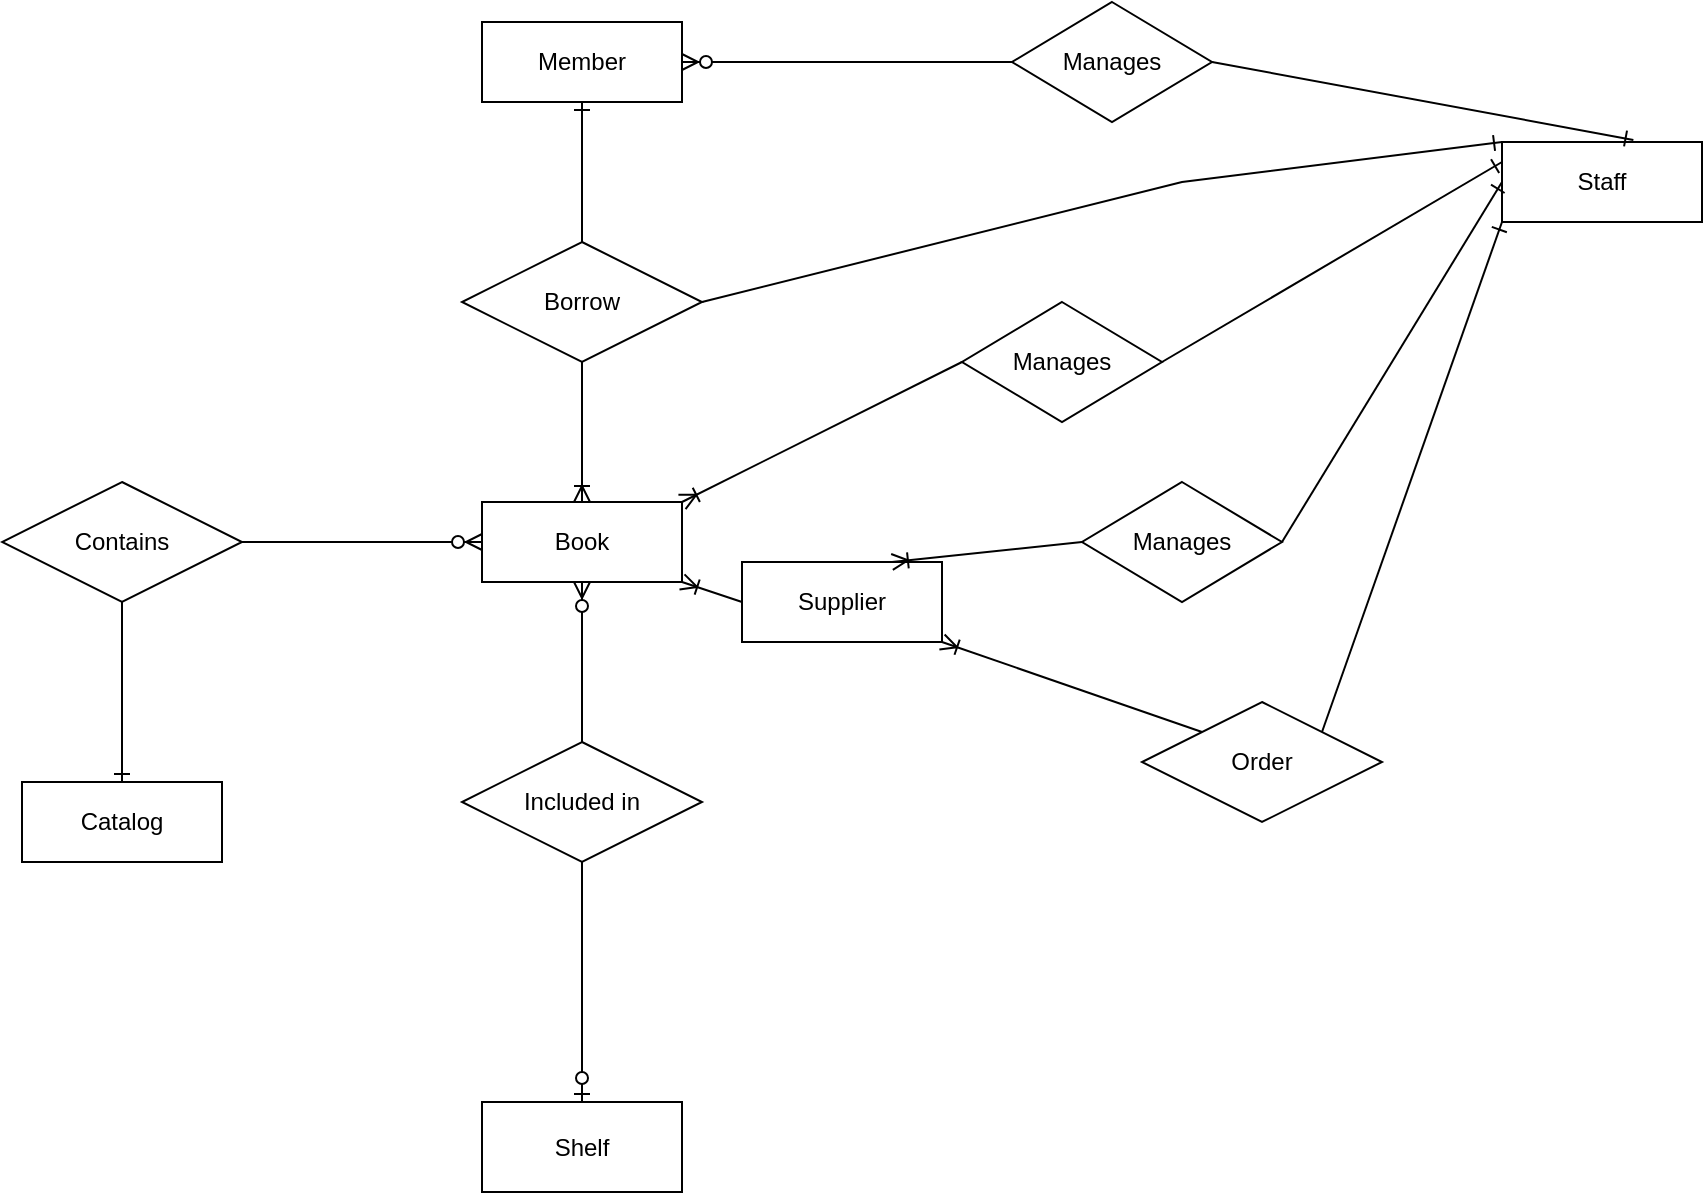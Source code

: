 <mxfile version="24.1.0" type="github">
  <diagram name="Page-1" id="MxsEjAnDp-UsrxhBr32G">
    <mxGraphModel dx="1864" dy="570" grid="1" gridSize="10" guides="1" tooltips="1" connect="1" arrows="1" fold="1" page="1" pageScale="1" pageWidth="850" pageHeight="1100" background="none" math="0" shadow="0">
      <root>
        <mxCell id="0" />
        <mxCell id="1" parent="0" />
        <mxCell id="Yl4wIURJnz0LVksq39Sc-1" value="Staff" style="whiteSpace=wrap;html=1;align=center;rounded=0;" vertex="1" parent="1">
          <mxGeometry x="570" y="240" width="100" height="40" as="geometry" />
        </mxCell>
        <mxCell id="Yl4wIURJnz0LVksq39Sc-2" value="Member" style="whiteSpace=wrap;html=1;align=center;rounded=0;" vertex="1" parent="1">
          <mxGeometry x="60" y="180" width="100" height="40" as="geometry" />
        </mxCell>
        <mxCell id="Yl4wIURJnz0LVksq39Sc-3" value="Shelf" style="whiteSpace=wrap;html=1;align=center;rounded=0;" vertex="1" parent="1">
          <mxGeometry x="60" y="720" width="100" height="45" as="geometry" />
        </mxCell>
        <mxCell id="Yl4wIURJnz0LVksq39Sc-4" value="Supplier" style="whiteSpace=wrap;html=1;align=center;rounded=0;" vertex="1" parent="1">
          <mxGeometry x="190" y="450" width="100" height="40" as="geometry" />
        </mxCell>
        <mxCell id="Yl4wIURJnz0LVksq39Sc-5" value="Book" style="whiteSpace=wrap;html=1;align=center;rounded=0;" vertex="1" parent="1">
          <mxGeometry x="60" y="420" width="100" height="40" as="geometry" />
        </mxCell>
        <mxCell id="Yl4wIURJnz0LVksq39Sc-7" value="Catalog" style="whiteSpace=wrap;html=1;align=center;rounded=0;" vertex="1" parent="1">
          <mxGeometry x="-170" y="560" width="100" height="40" as="geometry" />
        </mxCell>
        <mxCell id="Yl4wIURJnz0LVksq39Sc-9" value="Manages" style="shape=rhombus;perimeter=rhombusPerimeter;whiteSpace=wrap;html=1;align=center;rounded=0;" vertex="1" parent="1">
          <mxGeometry x="300" y="320" width="100" height="60" as="geometry" />
        </mxCell>
        <mxCell id="Yl4wIURJnz0LVksq39Sc-10" value="" style="fontSize=12;html=1;endArrow=ERone;endFill=1;rounded=0;exitX=1;exitY=0.5;exitDx=0;exitDy=0;" edge="1" parent="1" source="Yl4wIURJnz0LVksq39Sc-9">
          <mxGeometry width="100" height="100" relative="1" as="geometry">
            <mxPoint x="330" y="500" as="sourcePoint" />
            <mxPoint x="570" y="250" as="targetPoint" />
          </mxGeometry>
        </mxCell>
        <mxCell id="Yl4wIURJnz0LVksq39Sc-12" value="" style="fontSize=12;html=1;endArrow=ERoneToMany;rounded=0;exitX=0;exitY=0.5;exitDx=0;exitDy=0;entryX=1;entryY=0;entryDx=0;entryDy=0;" edge="1" parent="1" source="Yl4wIURJnz0LVksq39Sc-9" target="Yl4wIURJnz0LVksq39Sc-5">
          <mxGeometry width="100" height="100" relative="1" as="geometry">
            <mxPoint x="380" y="330" as="sourcePoint" />
            <mxPoint x="210" y="380" as="targetPoint" />
          </mxGeometry>
        </mxCell>
        <mxCell id="Yl4wIURJnz0LVksq39Sc-13" value="" style="fontSize=12;html=1;endArrow=ERoneToMany;rounded=0;exitX=0;exitY=0.5;exitDx=0;exitDy=0;entryX=0.75;entryY=0;entryDx=0;entryDy=0;" edge="1" parent="1" source="Yl4wIURJnz0LVksq39Sc-32" target="Yl4wIURJnz0LVksq39Sc-4">
          <mxGeometry width="100" height="100" relative="1" as="geometry">
            <mxPoint x="400" y="390" as="sourcePoint" />
            <mxPoint x="270" y="430" as="targetPoint" />
            <Array as="points" />
          </mxGeometry>
        </mxCell>
        <mxCell id="Yl4wIURJnz0LVksq39Sc-14" value="Borrow" style="shape=rhombus;perimeter=rhombusPerimeter;whiteSpace=wrap;html=1;align=center;rounded=0;" vertex="1" parent="1">
          <mxGeometry x="50" y="290" width="120" height="60" as="geometry" />
        </mxCell>
        <mxCell id="Yl4wIURJnz0LVksq39Sc-15" value="" style="fontSize=12;html=1;endArrow=ERone;endFill=1;rounded=0;exitX=0.5;exitY=0;exitDx=0;exitDy=0;entryX=0.5;entryY=1;entryDx=0;entryDy=0;" edge="1" parent="1" source="Yl4wIURJnz0LVksq39Sc-14" target="Yl4wIURJnz0LVksq39Sc-2">
          <mxGeometry width="100" height="100" relative="1" as="geometry">
            <mxPoint x="200" y="290" as="sourcePoint" />
            <mxPoint x="300" y="190" as="targetPoint" />
          </mxGeometry>
        </mxCell>
        <mxCell id="Yl4wIURJnz0LVksq39Sc-19" value="Included in" style="shape=rhombus;perimeter=rhombusPerimeter;whiteSpace=wrap;html=1;align=center;rounded=0;" vertex="1" parent="1">
          <mxGeometry x="50" y="540" width="120" height="60" as="geometry" />
        </mxCell>
        <mxCell id="Yl4wIURJnz0LVksq39Sc-23" value="Order" style="shape=rhombus;perimeter=rhombusPerimeter;whiteSpace=wrap;html=1;align=center;rounded=0;" vertex="1" parent="1">
          <mxGeometry x="390" y="520" width="120" height="60" as="geometry" />
        </mxCell>
        <mxCell id="Yl4wIURJnz0LVksq39Sc-24" value="" style="fontSize=12;html=1;endArrow=ERone;endFill=1;rounded=0;exitX=1;exitY=0;exitDx=0;exitDy=0;entryX=0;entryY=1;entryDx=0;entryDy=0;" edge="1" parent="1" source="Yl4wIURJnz0LVksq39Sc-23" target="Yl4wIURJnz0LVksq39Sc-1">
          <mxGeometry width="100" height="100" relative="1" as="geometry">
            <mxPoint x="480" y="580" as="sourcePoint" />
            <mxPoint x="580" y="480" as="targetPoint" />
          </mxGeometry>
        </mxCell>
        <mxCell id="Yl4wIURJnz0LVksq39Sc-25" value="" style="fontSize=12;html=1;endArrow=ERoneToMany;rounded=0;exitX=0;exitY=0;exitDx=0;exitDy=0;entryX=1;entryY=1;entryDx=0;entryDy=0;" edge="1" parent="1" source="Yl4wIURJnz0LVksq39Sc-23" target="Yl4wIURJnz0LVksq39Sc-4">
          <mxGeometry width="100" height="100" relative="1" as="geometry">
            <mxPoint x="250" y="580" as="sourcePoint" />
            <mxPoint x="350" y="480" as="targetPoint" />
          </mxGeometry>
        </mxCell>
        <mxCell id="Yl4wIURJnz0LVksq39Sc-26" value="Contains" style="shape=rhombus;perimeter=rhombusPerimeter;whiteSpace=wrap;html=1;align=center;rounded=0;" vertex="1" parent="1">
          <mxGeometry x="-180" y="410" width="120" height="60" as="geometry" />
        </mxCell>
        <mxCell id="Yl4wIURJnz0LVksq39Sc-27" value="" style="fontSize=12;html=1;endArrow=ERone;endFill=1;rounded=0;exitX=0.5;exitY=1;exitDx=0;exitDy=0;entryX=0.5;entryY=0;entryDx=0;entryDy=0;" edge="1" parent="1" source="Yl4wIURJnz0LVksq39Sc-26" target="Yl4wIURJnz0LVksq39Sc-7">
          <mxGeometry width="100" height="100" relative="1" as="geometry">
            <mxPoint x="100" y="530" as="sourcePoint" />
            <mxPoint x="200" y="430" as="targetPoint" />
            <Array as="points" />
          </mxGeometry>
        </mxCell>
        <mxCell id="Yl4wIURJnz0LVksq39Sc-28" value="" style="fontSize=12;html=1;endArrow=ERzeroToMany;endFill=1;rounded=0;exitX=1;exitY=0.5;exitDx=0;exitDy=0;entryX=0;entryY=0.5;entryDx=0;entryDy=0;" edge="1" parent="1" source="Yl4wIURJnz0LVksq39Sc-26" target="Yl4wIURJnz0LVksq39Sc-5">
          <mxGeometry width="100" height="100" relative="1" as="geometry">
            <mxPoint x="-130" y="500" as="sourcePoint" />
            <mxPoint x="-30" y="400" as="targetPoint" />
            <Array as="points" />
          </mxGeometry>
        </mxCell>
        <mxCell id="Yl4wIURJnz0LVksq39Sc-30" value="" style="fontSize=12;html=1;endArrow=ERoneToMany;rounded=0;entryX=1;entryY=1;entryDx=0;entryDy=0;exitX=0;exitY=0.5;exitDx=0;exitDy=0;" edge="1" parent="1" source="Yl4wIURJnz0LVksq39Sc-4" target="Yl4wIURJnz0LVksq39Sc-5">
          <mxGeometry width="100" height="100" relative="1" as="geometry">
            <mxPoint x="190" y="610" as="sourcePoint" />
            <mxPoint x="160" y="480" as="targetPoint" />
          </mxGeometry>
        </mxCell>
        <mxCell id="Yl4wIURJnz0LVksq39Sc-31" value="Manages" style="shape=rhombus;perimeter=rhombusPerimeter;whiteSpace=wrap;html=1;align=center;rounded=0;" vertex="1" parent="1">
          <mxGeometry x="325" y="170" width="100" height="60" as="geometry" />
        </mxCell>
        <mxCell id="Yl4wIURJnz0LVksq39Sc-32" value="Manages" style="shape=rhombus;perimeter=rhombusPerimeter;whiteSpace=wrap;html=1;align=center;rounded=0;" vertex="1" parent="1">
          <mxGeometry x="360" y="410" width="100" height="60" as="geometry" />
        </mxCell>
        <mxCell id="Yl4wIURJnz0LVksq39Sc-34" value="" style="fontSize=12;html=1;endArrow=ERone;endFill=1;rounded=0;exitX=1;exitY=0.5;exitDx=0;exitDy=0;entryX=0.657;entryY=-0.026;entryDx=0;entryDy=0;entryPerimeter=0;" edge="1" parent="1" source="Yl4wIURJnz0LVksq39Sc-31" target="Yl4wIURJnz0LVksq39Sc-1">
          <mxGeometry width="100" height="100" relative="1" as="geometry">
            <mxPoint x="450" y="310" as="sourcePoint" />
            <mxPoint x="550" y="410" as="targetPoint" />
          </mxGeometry>
        </mxCell>
        <mxCell id="Yl4wIURJnz0LVksq39Sc-35" value="" style="fontSize=12;html=1;endArrow=ERone;endFill=1;rounded=0;exitX=1;exitY=0.5;exitDx=0;exitDy=0;entryX=0;entryY=0.5;entryDx=0;entryDy=0;" edge="1" parent="1" source="Yl4wIURJnz0LVksq39Sc-32" target="Yl4wIURJnz0LVksq39Sc-1">
          <mxGeometry width="100" height="100" relative="1" as="geometry">
            <mxPoint x="460" y="320" as="sourcePoint" />
            <mxPoint x="560" y="420" as="targetPoint" />
          </mxGeometry>
        </mxCell>
        <mxCell id="Yl4wIURJnz0LVksq39Sc-37" value="" style="fontSize=12;html=1;endArrow=ERone;endFill=1;rounded=0;exitX=1;exitY=0.5;exitDx=0;exitDy=0;entryX=0;entryY=0;entryDx=0;entryDy=0;" edge="1" parent="1" source="Yl4wIURJnz0LVksq39Sc-14" target="Yl4wIURJnz0LVksq39Sc-1">
          <mxGeometry width="100" height="100" relative="1" as="geometry">
            <mxPoint x="470" y="330" as="sourcePoint" />
            <mxPoint x="570" y="240" as="targetPoint" />
            <Array as="points">
              <mxPoint x="410" y="260" />
            </Array>
          </mxGeometry>
        </mxCell>
        <mxCell id="Yl4wIURJnz0LVksq39Sc-39" value="" style="fontSize=12;html=1;endArrow=ERzeroToOne;endFill=1;rounded=0;entryX=0.5;entryY=0;entryDx=0;entryDy=0;exitX=0.5;exitY=1;exitDx=0;exitDy=0;" edge="1" parent="1" source="Yl4wIURJnz0LVksq39Sc-19" target="Yl4wIURJnz0LVksq39Sc-3">
          <mxGeometry width="100" height="100" relative="1" as="geometry">
            <mxPoint x="-200" y="760" as="sourcePoint" />
            <mxPoint x="30" y="700" as="targetPoint" />
          </mxGeometry>
        </mxCell>
        <mxCell id="Yl4wIURJnz0LVksq39Sc-41" value="" style="fontSize=12;html=1;endArrow=ERoneToMany;rounded=0;exitX=0.5;exitY=1;exitDx=0;exitDy=0;entryX=0.5;entryY=0;entryDx=0;entryDy=0;" edge="1" parent="1" source="Yl4wIURJnz0LVksq39Sc-14" target="Yl4wIURJnz0LVksq39Sc-5">
          <mxGeometry width="100" height="100" relative="1" as="geometry">
            <mxPoint x="-70" y="480" as="sourcePoint" />
            <mxPoint x="30" y="380" as="targetPoint" />
          </mxGeometry>
        </mxCell>
        <mxCell id="Yl4wIURJnz0LVksq39Sc-42" value="" style="fontSize=12;html=1;endArrow=ERzeroToMany;endFill=1;rounded=0;entryX=0.5;entryY=1;entryDx=0;entryDy=0;exitX=0.5;exitY=0;exitDx=0;exitDy=0;" edge="1" parent="1" source="Yl4wIURJnz0LVksq39Sc-19" target="Yl4wIURJnz0LVksq39Sc-5">
          <mxGeometry width="100" height="100" relative="1" as="geometry">
            <mxPoint x="140" y="640" as="sourcePoint" />
            <mxPoint x="240" y="540" as="targetPoint" />
          </mxGeometry>
        </mxCell>
        <mxCell id="Yl4wIURJnz0LVksq39Sc-46" value="" style="edgeStyle=entityRelationEdgeStyle;fontSize=12;html=1;endArrow=ERzeroToMany;endFill=1;entryX=1;entryY=0.5;entryDx=0;entryDy=0;exitX=0;exitY=0.5;exitDx=0;exitDy=0;" edge="1" parent="1" source="Yl4wIURJnz0LVksq39Sc-31" target="Yl4wIURJnz0LVksq39Sc-2">
          <mxGeometry width="100" height="100" relative="1" as="geometry">
            <mxPoint x="270" y="240" as="sourcePoint" />
            <mxPoint x="370" y="140" as="targetPoint" />
          </mxGeometry>
        </mxCell>
      </root>
    </mxGraphModel>
  </diagram>
</mxfile>
